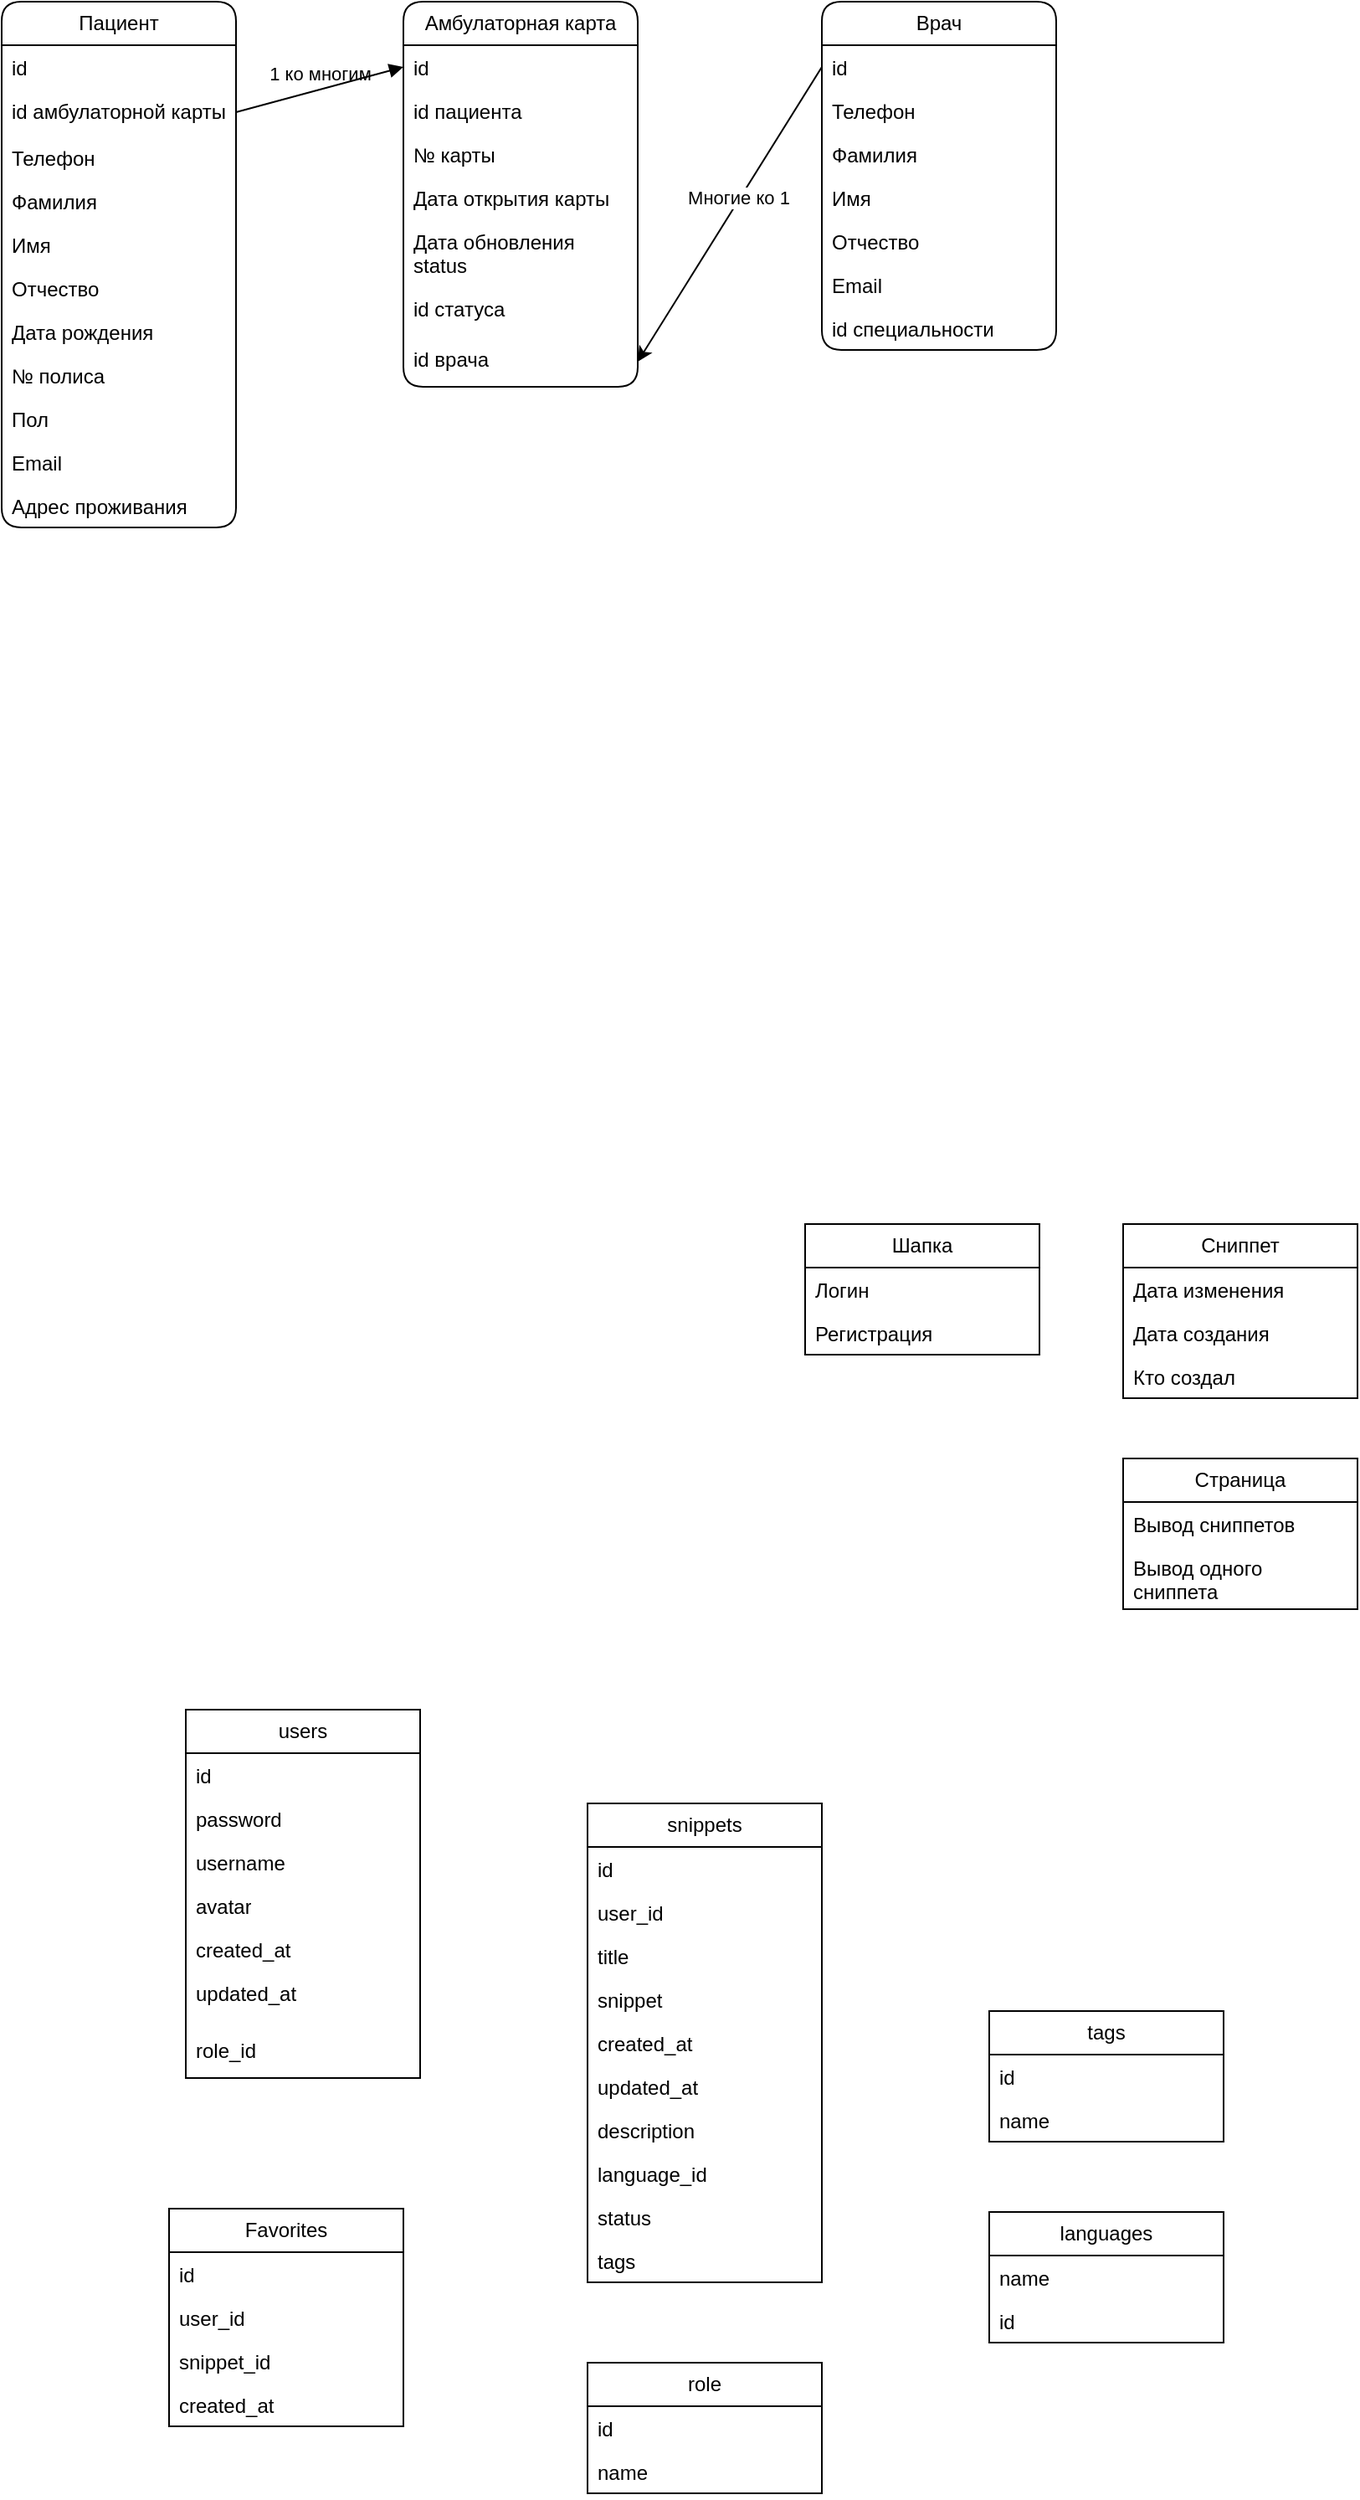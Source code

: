 <mxfile>
    <diagram name="Страница — 1" id="waPaPkfdU6PS6rmV1b-x">
        <mxGraphModel dx="1216" dy="529" grid="1" gridSize="10" guides="1" tooltips="1" connect="1" arrows="1" fold="1" page="1" pageScale="1" pageWidth="3300" pageHeight="4681" background="none" math="0" shadow="0">
            <root>
                <mxCell id="0"/>
                <mxCell id="1" parent="0"/>
                <mxCell id="JIVqXwNSvzc5C3LUCJRj-1" value="Пациент" style="swimlane;fontStyle=0;childLayout=stackLayout;horizontal=1;startSize=26;fillColor=none;horizontalStack=0;resizeParent=1;resizeParentMax=0;resizeLast=0;collapsible=1;marginBottom=0;whiteSpace=wrap;html=1;rounded=1;labelBackgroundColor=none;" parent="1" vertex="1">
                    <mxGeometry x="80" y="40" width="140" height="314" as="geometry">
                        <mxRectangle x="80" y="40" width="90" height="30" as="alternateBounds"/>
                    </mxGeometry>
                </mxCell>
                <mxCell id="JIVqXwNSvzc5C3LUCJRj-2" value="id" style="text;strokeColor=none;fillColor=none;align=left;verticalAlign=top;spacingLeft=4;spacingRight=4;overflow=hidden;rotatable=0;points=[[0,0.5],[1,0.5]];portConstraint=eastwest;whiteSpace=wrap;html=1;rounded=1;labelBackgroundColor=none;" parent="JIVqXwNSvzc5C3LUCJRj-1" vertex="1">
                    <mxGeometry y="26" width="140" height="26" as="geometry"/>
                </mxCell>
                <mxCell id="JIVqXwNSvzc5C3LUCJRj-9" value="id амбулаторной карты" style="text;strokeColor=none;fillColor=none;align=left;verticalAlign=top;spacingLeft=4;spacingRight=4;overflow=hidden;rotatable=0;points=[[0,0.5],[1,0.5]];portConstraint=eastwest;whiteSpace=wrap;html=1;rounded=1;labelBackgroundColor=none;" parent="JIVqXwNSvzc5C3LUCJRj-1" vertex="1">
                    <mxGeometry y="52" width="140" height="28" as="geometry"/>
                </mxCell>
                <mxCell id="JIVqXwNSvzc5C3LUCJRj-3" value="Телефон" style="text;strokeColor=none;fillColor=none;align=left;verticalAlign=top;spacingLeft=4;spacingRight=4;overflow=hidden;rotatable=0;points=[[0,0.5],[1,0.5]];portConstraint=eastwest;whiteSpace=wrap;html=1;rounded=1;labelBackgroundColor=none;" parent="JIVqXwNSvzc5C3LUCJRj-1" vertex="1">
                    <mxGeometry y="80" width="140" height="26" as="geometry"/>
                </mxCell>
                <mxCell id="JIVqXwNSvzc5C3LUCJRj-4" value="Фамилия" style="text;strokeColor=none;fillColor=none;align=left;verticalAlign=top;spacingLeft=4;spacingRight=4;overflow=hidden;rotatable=0;points=[[0,0.5],[1,0.5]];portConstraint=eastwest;whiteSpace=wrap;html=1;rounded=1;labelBackgroundColor=none;" parent="JIVqXwNSvzc5C3LUCJRj-1" vertex="1">
                    <mxGeometry y="106" width="140" height="26" as="geometry"/>
                </mxCell>
                <mxCell id="JIVqXwNSvzc5C3LUCJRj-6" value="Имя" style="text;strokeColor=none;fillColor=none;align=left;verticalAlign=top;spacingLeft=4;spacingRight=4;overflow=hidden;rotatable=0;points=[[0,0.5],[1,0.5]];portConstraint=eastwest;whiteSpace=wrap;html=1;rounded=1;labelBackgroundColor=none;" parent="JIVqXwNSvzc5C3LUCJRj-1" vertex="1">
                    <mxGeometry y="132" width="140" height="26" as="geometry"/>
                </mxCell>
                <mxCell id="JIVqXwNSvzc5C3LUCJRj-7" value="Отчество" style="text;strokeColor=none;fillColor=none;align=left;verticalAlign=top;spacingLeft=4;spacingRight=4;overflow=hidden;rotatable=0;points=[[0,0.5],[1,0.5]];portConstraint=eastwest;whiteSpace=wrap;html=1;rounded=1;labelBackgroundColor=none;" parent="JIVqXwNSvzc5C3LUCJRj-1" vertex="1">
                    <mxGeometry y="158" width="140" height="26" as="geometry"/>
                </mxCell>
                <mxCell id="JIVqXwNSvzc5C3LUCJRj-8" value="Дата рождения" style="text;strokeColor=none;fillColor=none;align=left;verticalAlign=top;spacingLeft=4;spacingRight=4;overflow=hidden;rotatable=0;points=[[0,0.5],[1,0.5]];portConstraint=eastwest;whiteSpace=wrap;html=1;rounded=1;labelBackgroundColor=none;" parent="JIVqXwNSvzc5C3LUCJRj-1" vertex="1">
                    <mxGeometry y="184" width="140" height="26" as="geometry"/>
                </mxCell>
                <mxCell id="JIVqXwNSvzc5C3LUCJRj-10" value="№ полиса" style="text;strokeColor=none;fillColor=none;align=left;verticalAlign=top;spacingLeft=4;spacingRight=4;overflow=hidden;rotatable=0;points=[[0,0.5],[1,0.5]];portConstraint=eastwest;whiteSpace=wrap;html=1;rounded=1;labelBackgroundColor=none;" parent="JIVqXwNSvzc5C3LUCJRj-1" vertex="1">
                    <mxGeometry y="210" width="140" height="26" as="geometry"/>
                </mxCell>
                <mxCell id="JIVqXwNSvzc5C3LUCJRj-17" value="Пол" style="text;strokeColor=none;fillColor=none;align=left;verticalAlign=top;spacingLeft=4;spacingRight=4;overflow=hidden;rotatable=0;points=[[0,0.5],[1,0.5]];portConstraint=eastwest;whiteSpace=wrap;html=1;rounded=1;labelBackgroundColor=none;" parent="JIVqXwNSvzc5C3LUCJRj-1" vertex="1">
                    <mxGeometry y="236" width="140" height="26" as="geometry"/>
                </mxCell>
                <mxCell id="JIVqXwNSvzc5C3LUCJRj-19" value="Email" style="text;strokeColor=none;fillColor=none;align=left;verticalAlign=top;spacingLeft=4;spacingRight=4;overflow=hidden;rotatable=0;points=[[0,0.5],[1,0.5]];portConstraint=eastwest;whiteSpace=wrap;html=1;rounded=1;labelBackgroundColor=none;" parent="JIVqXwNSvzc5C3LUCJRj-1" vertex="1">
                    <mxGeometry y="262" width="140" height="26" as="geometry"/>
                </mxCell>
                <mxCell id="JIVqXwNSvzc5C3LUCJRj-20" value="Адрес проживания" style="text;strokeColor=none;fillColor=none;align=left;verticalAlign=top;spacingLeft=4;spacingRight=4;overflow=hidden;rotatable=0;points=[[0,0.5],[1,0.5]];portConstraint=eastwest;whiteSpace=wrap;html=1;rounded=1;labelBackgroundColor=none;" parent="JIVqXwNSvzc5C3LUCJRj-1" vertex="1">
                    <mxGeometry y="288" width="140" height="26" as="geometry"/>
                </mxCell>
                <mxCell id="JIVqXwNSvzc5C3LUCJRj-11" value="Врач" style="swimlane;fontStyle=0;childLayout=stackLayout;horizontal=1;startSize=26;fillColor=none;horizontalStack=0;resizeParent=1;resizeParentMax=0;resizeLast=0;collapsible=1;marginBottom=0;whiteSpace=wrap;html=1;rounded=1;labelBackgroundColor=none;" parent="1" vertex="1">
                    <mxGeometry x="570" y="40" width="140" height="208" as="geometry"/>
                </mxCell>
                <mxCell id="JIVqXwNSvzc5C3LUCJRj-12" value="id&lt;span style=&quot;white-space: pre;&quot;&gt;&#9;&lt;/span&gt;" style="text;strokeColor=none;fillColor=none;align=left;verticalAlign=top;spacingLeft=4;spacingRight=4;overflow=hidden;rotatable=0;points=[[0,0.5],[1,0.5]];portConstraint=eastwest;whiteSpace=wrap;html=1;rounded=1;labelBackgroundColor=none;" parent="JIVqXwNSvzc5C3LUCJRj-11" vertex="1">
                    <mxGeometry y="26" width="140" height="26" as="geometry"/>
                </mxCell>
                <mxCell id="JIVqXwNSvzc5C3LUCJRj-13" value="Телефон" style="text;strokeColor=none;fillColor=none;align=left;verticalAlign=top;spacingLeft=4;spacingRight=4;overflow=hidden;rotatable=0;points=[[0,0.5],[1,0.5]];portConstraint=eastwest;whiteSpace=wrap;html=1;rounded=1;labelBackgroundColor=none;" parent="JIVqXwNSvzc5C3LUCJRj-11" vertex="1">
                    <mxGeometry y="52" width="140" height="26" as="geometry"/>
                </mxCell>
                <mxCell id="JIVqXwNSvzc5C3LUCJRj-14" value="Фамилия" style="text;strokeColor=none;fillColor=none;align=left;verticalAlign=top;spacingLeft=4;spacingRight=4;overflow=hidden;rotatable=0;points=[[0,0.5],[1,0.5]];portConstraint=eastwest;whiteSpace=wrap;html=1;rounded=1;labelBackgroundColor=none;" parent="JIVqXwNSvzc5C3LUCJRj-11" vertex="1">
                    <mxGeometry y="78" width="140" height="26" as="geometry"/>
                </mxCell>
                <mxCell id="JIVqXwNSvzc5C3LUCJRj-21" value="Имя" style="text;strokeColor=none;fillColor=none;align=left;verticalAlign=top;spacingLeft=4;spacingRight=4;overflow=hidden;rotatable=0;points=[[0,0.5],[1,0.5]];portConstraint=eastwest;whiteSpace=wrap;html=1;rounded=1;labelBackgroundColor=none;" parent="JIVqXwNSvzc5C3LUCJRj-11" vertex="1">
                    <mxGeometry y="104" width="140" height="26" as="geometry"/>
                </mxCell>
                <mxCell id="JIVqXwNSvzc5C3LUCJRj-22" value="Отчество" style="text;strokeColor=none;fillColor=none;align=left;verticalAlign=top;spacingLeft=4;spacingRight=4;overflow=hidden;rotatable=0;points=[[0,0.5],[1,0.5]];portConstraint=eastwest;whiteSpace=wrap;html=1;rounded=1;labelBackgroundColor=none;" parent="JIVqXwNSvzc5C3LUCJRj-11" vertex="1">
                    <mxGeometry y="130" width="140" height="26" as="geometry"/>
                </mxCell>
                <mxCell id="JIVqXwNSvzc5C3LUCJRj-23" value="Email" style="text;strokeColor=none;fillColor=none;align=left;verticalAlign=top;spacingLeft=4;spacingRight=4;overflow=hidden;rotatable=0;points=[[0,0.5],[1,0.5]];portConstraint=eastwest;whiteSpace=wrap;html=1;rounded=1;labelBackgroundColor=none;" parent="JIVqXwNSvzc5C3LUCJRj-11" vertex="1">
                    <mxGeometry y="156" width="140" height="26" as="geometry"/>
                </mxCell>
                <mxCell id="JIVqXwNSvzc5C3LUCJRj-24" value="id специальности" style="text;strokeColor=none;fillColor=none;align=left;verticalAlign=top;spacingLeft=4;spacingRight=4;overflow=hidden;rotatable=0;points=[[0,0.5],[1,0.5]];portConstraint=eastwest;whiteSpace=wrap;html=1;rounded=1;labelBackgroundColor=none;" parent="JIVqXwNSvzc5C3LUCJRj-11" vertex="1">
                    <mxGeometry y="182" width="140" height="26" as="geometry"/>
                </mxCell>
                <mxCell id="JIVqXwNSvzc5C3LUCJRj-29" value="Амбулаторная карта" style="swimlane;fontStyle=0;childLayout=stackLayout;horizontal=1;startSize=26;fillColor=none;horizontalStack=0;resizeParent=1;resizeParentMax=0;resizeLast=0;collapsible=1;marginBottom=0;whiteSpace=wrap;html=1;rounded=1;labelBackgroundColor=none;" parent="1" vertex="1">
                    <mxGeometry x="320" y="40" width="140" height="230" as="geometry"/>
                </mxCell>
                <mxCell id="JIVqXwNSvzc5C3LUCJRj-30" value="id" style="text;strokeColor=none;fillColor=none;align=left;verticalAlign=top;spacingLeft=4;spacingRight=4;overflow=hidden;rotatable=0;points=[[0,0.5],[1,0.5]];portConstraint=eastwest;whiteSpace=wrap;html=1;rounded=1;labelBackgroundColor=none;" parent="JIVqXwNSvzc5C3LUCJRj-29" vertex="1">
                    <mxGeometry y="26" width="140" height="26" as="geometry"/>
                </mxCell>
                <mxCell id="JIVqXwNSvzc5C3LUCJRj-31" value="id пациента" style="text;strokeColor=none;fillColor=none;align=left;verticalAlign=top;spacingLeft=4;spacingRight=4;overflow=hidden;rotatable=0;points=[[0,0.5],[1,0.5]];portConstraint=eastwest;whiteSpace=wrap;html=1;rounded=1;labelBackgroundColor=none;" parent="JIVqXwNSvzc5C3LUCJRj-29" vertex="1">
                    <mxGeometry y="52" width="140" height="26" as="geometry"/>
                </mxCell>
                <mxCell id="JIVqXwNSvzc5C3LUCJRj-32" value="№ карты" style="text;strokeColor=none;fillColor=none;align=left;verticalAlign=top;spacingLeft=4;spacingRight=4;overflow=hidden;rotatable=0;points=[[0,0.5],[1,0.5]];portConstraint=eastwest;whiteSpace=wrap;html=1;rounded=1;labelBackgroundColor=none;" parent="JIVqXwNSvzc5C3LUCJRj-29" vertex="1">
                    <mxGeometry y="78" width="140" height="26" as="geometry"/>
                </mxCell>
                <mxCell id="JIVqXwNSvzc5C3LUCJRj-33" value="Дата открытия карты" style="text;strokeColor=none;fillColor=none;align=left;verticalAlign=top;spacingLeft=4;spacingRight=4;overflow=hidden;rotatable=0;points=[[0,0.5],[1,0.5]];portConstraint=eastwest;whiteSpace=wrap;html=1;rounded=1;labelBackgroundColor=none;" parent="JIVqXwNSvzc5C3LUCJRj-29" vertex="1">
                    <mxGeometry y="104" width="140" height="26" as="geometry"/>
                </mxCell>
                <mxCell id="JIVqXwNSvzc5C3LUCJRj-35" value="Дата обновления status" style="text;strokeColor=none;fillColor=none;align=left;verticalAlign=top;spacingLeft=4;spacingRight=4;overflow=hidden;rotatable=0;points=[[0,0.5],[1,0.5]];portConstraint=eastwest;whiteSpace=wrap;html=1;rounded=1;labelBackgroundColor=none;" parent="JIVqXwNSvzc5C3LUCJRj-29" vertex="1">
                    <mxGeometry y="130" width="140" height="40" as="geometry"/>
                </mxCell>
                <mxCell id="JIVqXwNSvzc5C3LUCJRj-52" value="id статуса" style="text;strokeColor=none;fillColor=none;align=left;verticalAlign=top;spacingLeft=4;spacingRight=4;overflow=hidden;rotatable=0;points=[[0,0.5],[1,0.5]];portConstraint=eastwest;whiteSpace=wrap;html=1;rounded=1;labelBackgroundColor=none;" parent="JIVqXwNSvzc5C3LUCJRj-29" vertex="1">
                    <mxGeometry y="170" width="140" height="30" as="geometry"/>
                </mxCell>
                <mxCell id="4" value="id врача" style="text;strokeColor=none;fillColor=none;align=left;verticalAlign=top;spacingLeft=4;spacingRight=4;overflow=hidden;rotatable=0;points=[[0,0.5],[1,0.5]];portConstraint=eastwest;whiteSpace=wrap;html=1;rounded=1;labelBackgroundColor=none;" parent="JIVqXwNSvzc5C3LUCJRj-29" vertex="1">
                    <mxGeometry y="200" width="140" height="30" as="geometry"/>
                </mxCell>
                <mxCell id="JIVqXwNSvzc5C3LUCJRj-61" value="1 ко многим" style="html=1;verticalAlign=bottom;endArrow=block;curved=0;rounded=1;exitX=1;exitY=0.5;exitDx=0;exitDy=0;entryX=0;entryY=0.5;entryDx=0;entryDy=0;labelBackgroundColor=none;fontColor=default;" parent="1" source="JIVqXwNSvzc5C3LUCJRj-9" target="JIVqXwNSvzc5C3LUCJRj-30" edge="1">
                    <mxGeometry width="80" relative="1" as="geometry">
                        <mxPoint x="200" y="120" as="sourcePoint"/>
                        <mxPoint x="280" y="120" as="targetPoint"/>
                    </mxGeometry>
                </mxCell>
                <mxCell id="GSWa2fqJJvSCjEBq4Elo-9" value="Страница" style="swimlane;fontStyle=0;childLayout=stackLayout;horizontal=1;startSize=26;fillColor=none;horizontalStack=0;resizeParent=1;resizeParentMax=0;resizeLast=0;collapsible=1;marginBottom=0;whiteSpace=wrap;html=1;" parent="1" vertex="1">
                    <mxGeometry x="750" y="910" width="140" height="90" as="geometry"/>
                </mxCell>
                <mxCell id="GSWa2fqJJvSCjEBq4Elo-25" value="Вывод сниппетов" style="text;strokeColor=none;fillColor=none;align=left;verticalAlign=top;spacingLeft=4;spacingRight=4;overflow=hidden;rotatable=0;points=[[0,0.5],[1,0.5]];portConstraint=eastwest;whiteSpace=wrap;html=1;" parent="GSWa2fqJJvSCjEBq4Elo-9" vertex="1">
                    <mxGeometry y="26" width="140" height="26" as="geometry"/>
                </mxCell>
                <mxCell id="GSWa2fqJJvSCjEBq4Elo-26" value="Вывод одного сниппета" style="text;strokeColor=none;fillColor=none;align=left;verticalAlign=top;spacingLeft=4;spacingRight=4;overflow=hidden;rotatable=0;points=[[0,0.5],[1,0.5]];portConstraint=eastwest;whiteSpace=wrap;html=1;" parent="GSWa2fqJJvSCjEBq4Elo-9" vertex="1">
                    <mxGeometry y="52" width="140" height="38" as="geometry"/>
                </mxCell>
                <mxCell id="GSWa2fqJJvSCjEBq4Elo-13" value="Шапка" style="swimlane;fontStyle=0;childLayout=stackLayout;horizontal=1;startSize=26;fillColor=none;horizontalStack=0;resizeParent=1;resizeParentMax=0;resizeLast=0;collapsible=1;marginBottom=0;whiteSpace=wrap;html=1;" parent="1" vertex="1">
                    <mxGeometry x="560" y="770" width="140" height="78" as="geometry"/>
                </mxCell>
                <mxCell id="GSWa2fqJJvSCjEBq4Elo-31" value="Логин" style="text;strokeColor=none;fillColor=none;align=left;verticalAlign=top;spacingLeft=4;spacingRight=4;overflow=hidden;rotatable=0;points=[[0,0.5],[1,0.5]];portConstraint=eastwest;whiteSpace=wrap;html=1;" parent="GSWa2fqJJvSCjEBq4Elo-13" vertex="1">
                    <mxGeometry y="26" width="140" height="26" as="geometry"/>
                </mxCell>
                <mxCell id="GSWa2fqJJvSCjEBq4Elo-32" value="Регистрация" style="text;strokeColor=none;fillColor=none;align=left;verticalAlign=top;spacingLeft=4;spacingRight=4;overflow=hidden;rotatable=0;points=[[0,0.5],[1,0.5]];portConstraint=eastwest;whiteSpace=wrap;html=1;" parent="GSWa2fqJJvSCjEBq4Elo-13" vertex="1">
                    <mxGeometry y="52" width="140" height="26" as="geometry"/>
                </mxCell>
                <mxCell id="GSWa2fqJJvSCjEBq4Elo-17" value="Сниппет" style="swimlane;fontStyle=0;childLayout=stackLayout;horizontal=1;startSize=26;fillColor=none;horizontalStack=0;resizeParent=1;resizeParentMax=0;resizeLast=0;collapsible=1;marginBottom=0;whiteSpace=wrap;html=1;" parent="1" vertex="1">
                    <mxGeometry x="750" y="770" width="140" height="104" as="geometry"/>
                </mxCell>
                <mxCell id="GSWa2fqJJvSCjEBq4Elo-30" value="Дата изменения" style="text;strokeColor=none;fillColor=none;align=left;verticalAlign=top;spacingLeft=4;spacingRight=4;overflow=hidden;rotatable=0;points=[[0,0.5],[1,0.5]];portConstraint=eastwest;whiteSpace=wrap;html=1;" parent="GSWa2fqJJvSCjEBq4Elo-17" vertex="1">
                    <mxGeometry y="26" width="140" height="26" as="geometry"/>
                </mxCell>
                <mxCell id="GSWa2fqJJvSCjEBq4Elo-29" value="Дата создания" style="text;strokeColor=none;fillColor=none;align=left;verticalAlign=top;spacingLeft=4;spacingRight=4;overflow=hidden;rotatable=0;points=[[0,0.5],[1,0.5]];portConstraint=eastwest;whiteSpace=wrap;html=1;" parent="GSWa2fqJJvSCjEBq4Elo-17" vertex="1">
                    <mxGeometry y="52" width="140" height="26" as="geometry"/>
                </mxCell>
                <mxCell id="GSWa2fqJJvSCjEBq4Elo-28" value="Кто создал" style="text;strokeColor=none;fillColor=none;align=left;verticalAlign=top;spacingLeft=4;spacingRight=4;overflow=hidden;rotatable=0;points=[[0,0.5],[1,0.5]];portConstraint=eastwest;whiteSpace=wrap;html=1;" parent="GSWa2fqJJvSCjEBq4Elo-17" vertex="1">
                    <mxGeometry y="78" width="140" height="26" as="geometry"/>
                </mxCell>
                <mxCell id="TsJ-qLtoMWzFmja2bX6s-17" value="snippets" style="swimlane;fontStyle=0;childLayout=stackLayout;horizontal=1;startSize=26;fillColor=none;horizontalStack=0;resizeParent=1;resizeParentMax=0;resizeLast=0;collapsible=1;marginBottom=0;whiteSpace=wrap;html=1;" parent="1" vertex="1">
                    <mxGeometry x="430" y="1116" width="140" height="286" as="geometry"/>
                </mxCell>
                <mxCell id="TsJ-qLtoMWzFmja2bX6s-18" value="id&amp;nbsp;" style="text;strokeColor=none;fillColor=none;align=left;verticalAlign=top;spacingLeft=4;spacingRight=4;overflow=hidden;rotatable=0;points=[[0,0.5],[1,0.5]];portConstraint=eastwest;whiteSpace=wrap;html=1;" parent="TsJ-qLtoMWzFmja2bX6s-17" vertex="1">
                    <mxGeometry y="26" width="140" height="26" as="geometry"/>
                </mxCell>
                <mxCell id="TsJ-qLtoMWzFmja2bX6s-25" value="user_id" style="text;strokeColor=none;fillColor=none;align=left;verticalAlign=top;spacingLeft=4;spacingRight=4;overflow=hidden;rotatable=0;points=[[0,0.5],[1,0.5]];portConstraint=eastwest;whiteSpace=wrap;html=1;" parent="TsJ-qLtoMWzFmja2bX6s-17" vertex="1">
                    <mxGeometry y="52" width="140" height="26" as="geometry"/>
                </mxCell>
                <mxCell id="TsJ-qLtoMWzFmja2bX6s-43" value="title" style="text;strokeColor=none;fillColor=none;align=left;verticalAlign=top;spacingLeft=4;spacingRight=4;overflow=hidden;rotatable=0;points=[[0,0.5],[1,0.5]];portConstraint=eastwest;whiteSpace=wrap;html=1;" parent="TsJ-qLtoMWzFmja2bX6s-17" vertex="1">
                    <mxGeometry y="78" width="140" height="26" as="geometry"/>
                </mxCell>
                <mxCell id="TsJ-qLtoMWzFmja2bX6s-42" value="snippet" style="text;strokeColor=none;fillColor=none;align=left;verticalAlign=top;spacingLeft=4;spacingRight=4;overflow=hidden;rotatable=0;points=[[0,0.5],[1,0.5]];portConstraint=eastwest;whiteSpace=wrap;html=1;" parent="TsJ-qLtoMWzFmja2bX6s-17" vertex="1">
                    <mxGeometry y="104" width="140" height="26" as="geometry"/>
                </mxCell>
                <mxCell id="TsJ-qLtoMWzFmja2bX6s-19" value="created_at" style="text;strokeColor=none;fillColor=none;align=left;verticalAlign=top;spacingLeft=4;spacingRight=4;overflow=hidden;rotatable=0;points=[[0,0.5],[1,0.5]];portConstraint=eastwest;whiteSpace=wrap;html=1;" parent="TsJ-qLtoMWzFmja2bX6s-17" vertex="1">
                    <mxGeometry y="130" width="140" height="26" as="geometry"/>
                </mxCell>
                <mxCell id="TsJ-qLtoMWzFmja2bX6s-20" value="updated_at" style="text;strokeColor=none;fillColor=none;align=left;verticalAlign=top;spacingLeft=4;spacingRight=4;overflow=hidden;rotatable=0;points=[[0,0.5],[1,0.5]];portConstraint=eastwest;whiteSpace=wrap;html=1;" parent="TsJ-qLtoMWzFmja2bX6s-17" vertex="1">
                    <mxGeometry y="156" width="140" height="26" as="geometry"/>
                </mxCell>
                <mxCell id="TsJ-qLtoMWzFmja2bX6s-44" value="description" style="text;strokeColor=none;fillColor=none;align=left;verticalAlign=top;spacingLeft=4;spacingRight=4;overflow=hidden;rotatable=0;points=[[0,0.5],[1,0.5]];portConstraint=eastwest;whiteSpace=wrap;html=1;" parent="TsJ-qLtoMWzFmja2bX6s-17" vertex="1">
                    <mxGeometry y="182" width="140" height="26" as="geometry"/>
                </mxCell>
                <mxCell id="TsJ-qLtoMWzFmja2bX6s-36" value="language_id" style="text;strokeColor=none;fillColor=none;align=left;verticalAlign=top;spacingLeft=4;spacingRight=4;overflow=hidden;rotatable=0;points=[[0,0.5],[1,0.5]];portConstraint=eastwest;whiteSpace=wrap;html=1;" parent="TsJ-qLtoMWzFmja2bX6s-17" vertex="1">
                    <mxGeometry y="208" width="140" height="26" as="geometry"/>
                </mxCell>
                <mxCell id="tJe8lrKT5_lffH6ENGne-12" value="status" style="text;strokeColor=none;fillColor=none;align=left;verticalAlign=top;spacingLeft=4;spacingRight=4;overflow=hidden;rotatable=0;points=[[0,0.5],[1,0.5]];portConstraint=eastwest;whiteSpace=wrap;html=1;" parent="TsJ-qLtoMWzFmja2bX6s-17" vertex="1">
                    <mxGeometry y="234" width="140" height="26" as="geometry"/>
                </mxCell>
                <mxCell id="tJe8lrKT5_lffH6ENGne-14" value="tags" style="text;strokeColor=none;fillColor=none;align=left;verticalAlign=top;spacingLeft=4;spacingRight=4;overflow=hidden;rotatable=0;points=[[0,0.5],[1,0.5]];portConstraint=eastwest;whiteSpace=wrap;html=1;" parent="TsJ-qLtoMWzFmja2bX6s-17" vertex="1">
                    <mxGeometry y="260" width="140" height="26" as="geometry"/>
                </mxCell>
                <mxCell id="TsJ-qLtoMWzFmja2bX6s-21" value="users" style="swimlane;fontStyle=0;childLayout=stackLayout;horizontal=1;startSize=26;fillColor=none;horizontalStack=0;resizeParent=1;resizeParentMax=0;resizeLast=0;collapsible=1;marginBottom=0;whiteSpace=wrap;html=1;" parent="1" vertex="1">
                    <mxGeometry x="190" y="1060" width="140" height="220" as="geometry"/>
                </mxCell>
                <mxCell id="TsJ-qLtoMWzFmja2bX6s-22" value="id" style="text;strokeColor=none;fillColor=none;align=left;verticalAlign=top;spacingLeft=4;spacingRight=4;overflow=hidden;rotatable=0;points=[[0,0.5],[1,0.5]];portConstraint=eastwest;whiteSpace=wrap;html=1;" parent="TsJ-qLtoMWzFmja2bX6s-21" vertex="1">
                    <mxGeometry y="26" width="140" height="26" as="geometry"/>
                </mxCell>
                <mxCell id="TsJ-qLtoMWzFmja2bX6s-23" value="password" style="text;strokeColor=none;fillColor=none;align=left;verticalAlign=top;spacingLeft=4;spacingRight=4;overflow=hidden;rotatable=0;points=[[0,0.5],[1,0.5]];portConstraint=eastwest;whiteSpace=wrap;html=1;container=1;" parent="TsJ-qLtoMWzFmja2bX6s-21" vertex="1">
                    <mxGeometry y="52" width="140" height="26" as="geometry"/>
                </mxCell>
                <mxCell id="TsJ-qLtoMWzFmja2bX6s-24" value="username" style="text;strokeColor=none;fillColor=none;align=left;verticalAlign=top;spacingLeft=4;spacingRight=4;overflow=hidden;rotatable=0;points=[[0,0.5],[1,0.5]];portConstraint=eastwest;whiteSpace=wrap;html=1;" parent="TsJ-qLtoMWzFmja2bX6s-21" vertex="1">
                    <mxGeometry y="78" width="140" height="26" as="geometry"/>
                </mxCell>
                <mxCell id="tJe8lrKT5_lffH6ENGne-20" value="avatar" style="text;strokeColor=none;fillColor=none;align=left;verticalAlign=top;spacingLeft=4;spacingRight=4;overflow=hidden;rotatable=0;points=[[0,0.5],[1,0.5]];portConstraint=eastwest;whiteSpace=wrap;html=1;" parent="TsJ-qLtoMWzFmja2bX6s-21" vertex="1">
                    <mxGeometry y="104" width="140" height="26" as="geometry"/>
                </mxCell>
                <mxCell id="TsJ-qLtoMWzFmja2bX6s-29" value="created_at" style="text;strokeColor=none;fillColor=none;align=left;verticalAlign=top;spacingLeft=4;spacingRight=4;overflow=hidden;rotatable=0;points=[[0,0.5],[1,0.5]];portConstraint=eastwest;whiteSpace=wrap;html=1;container=1;" parent="TsJ-qLtoMWzFmja2bX6s-21" vertex="1">
                    <mxGeometry y="130" width="140" height="26" as="geometry">
                        <mxRectangle y="130" width="140" height="30" as="alternateBounds"/>
                    </mxGeometry>
                </mxCell>
                <mxCell id="TsJ-qLtoMWzFmja2bX6s-31" value="updated_at" style="text;strokeColor=none;fillColor=none;align=left;verticalAlign=top;spacingLeft=4;spacingRight=4;overflow=hidden;rotatable=0;points=[[0,0.5],[1,0.5]];portConstraint=eastwest;whiteSpace=wrap;html=1;container=1;" parent="TsJ-qLtoMWzFmja2bX6s-21" vertex="1">
                    <mxGeometry y="156" width="140" height="34" as="geometry"/>
                </mxCell>
                <mxCell id="tJe8lrKT5_lffH6ENGne-15" value="role_id" style="text;strokeColor=none;fillColor=none;align=left;verticalAlign=top;spacingLeft=4;spacingRight=4;overflow=hidden;rotatable=0;points=[[0,0.5],[1,0.5]];portConstraint=eastwest;whiteSpace=wrap;html=1;container=1;" parent="TsJ-qLtoMWzFmja2bX6s-21" vertex="1">
                    <mxGeometry y="190" width="140" height="30" as="geometry"/>
                </mxCell>
                <mxCell id="TsJ-qLtoMWzFmja2bX6s-32" value="tags" style="swimlane;fontStyle=0;childLayout=stackLayout;horizontal=1;startSize=26;fillColor=none;horizontalStack=0;resizeParent=1;resizeParentMax=0;resizeLast=0;collapsible=1;marginBottom=0;whiteSpace=wrap;html=1;" parent="1" vertex="1">
                    <mxGeometry x="670" y="1240" width="140" height="78" as="geometry">
                        <mxRectangle x="670" y="1280" width="60" height="30" as="alternateBounds"/>
                    </mxGeometry>
                </mxCell>
                <mxCell id="TsJ-qLtoMWzFmja2bX6s-33" value="id" style="text;strokeColor=none;fillColor=none;align=left;verticalAlign=top;spacingLeft=4;spacingRight=4;overflow=hidden;rotatable=0;points=[[0,0.5],[1,0.5]];portConstraint=eastwest;whiteSpace=wrap;html=1;" parent="TsJ-qLtoMWzFmja2bX6s-32" vertex="1">
                    <mxGeometry y="26" width="140" height="26" as="geometry"/>
                </mxCell>
                <mxCell id="TsJ-qLtoMWzFmja2bX6s-35" value="name" style="text;strokeColor=none;fillColor=none;align=left;verticalAlign=top;spacingLeft=4;spacingRight=4;overflow=hidden;rotatable=0;points=[[0,0.5],[1,0.5]];portConstraint=eastwest;whiteSpace=wrap;html=1;" parent="TsJ-qLtoMWzFmja2bX6s-32" vertex="1">
                    <mxGeometry y="52" width="140" height="26" as="geometry"/>
                </mxCell>
                <mxCell id="TsJ-qLtoMWzFmja2bX6s-37" value="languages" style="swimlane;fontStyle=0;childLayout=stackLayout;horizontal=1;startSize=26;fillColor=none;horizontalStack=0;resizeParent=1;resizeParentMax=0;resizeLast=0;collapsible=1;marginBottom=0;whiteSpace=wrap;html=1;" parent="1" vertex="1">
                    <mxGeometry x="670" y="1360" width="140" height="78" as="geometry"/>
                </mxCell>
                <mxCell id="TsJ-qLtoMWzFmja2bX6s-39" value="name&lt;br&gt;" style="text;strokeColor=none;fillColor=none;align=left;verticalAlign=top;spacingLeft=4;spacingRight=4;overflow=hidden;rotatable=0;points=[[0,0.5],[1,0.5]];portConstraint=eastwest;whiteSpace=wrap;html=1;" parent="TsJ-qLtoMWzFmja2bX6s-37" vertex="1">
                    <mxGeometry y="26" width="140" height="26" as="geometry"/>
                </mxCell>
                <mxCell id="TsJ-qLtoMWzFmja2bX6s-38" value="id" style="text;strokeColor=none;fillColor=none;align=left;verticalAlign=top;spacingLeft=4;spacingRight=4;overflow=hidden;rotatable=0;points=[[0,0.5],[1,0.5]];portConstraint=eastwest;whiteSpace=wrap;html=1;" parent="TsJ-qLtoMWzFmja2bX6s-37" vertex="1">
                    <mxGeometry y="52" width="140" height="26" as="geometry"/>
                </mxCell>
                <mxCell id="3" value="" style="edgeStyle=none;html=1;entryX=1;entryY=0.5;entryDx=0;entryDy=0;exitX=0;exitY=0.5;exitDx=0;exitDy=0;" parent="1" source="JIVqXwNSvzc5C3LUCJRj-12" target="4" edge="1">
                    <mxGeometry relative="1" as="geometry">
                        <mxPoint x="570" y="150" as="sourcePoint"/>
                        <mxPoint x="500" y="170" as="targetPoint"/>
                    </mxGeometry>
                </mxCell>
                <mxCell id="6" value="Многие ко 1" style="edgeLabel;html=1;align=center;verticalAlign=middle;resizable=0;points=[];" parent="3" vertex="1" connectable="0">
                    <mxGeometry x="-0.107" y="-1" relative="1" as="geometry">
                        <mxPoint as="offset"/>
                    </mxGeometry>
                </mxCell>
                <mxCell id="tJe8lrKT5_lffH6ENGne-6" value="Favorites" style="swimlane;fontStyle=0;childLayout=stackLayout;horizontal=1;startSize=26;fillColor=none;horizontalStack=0;resizeParent=1;resizeParentMax=0;resizeLast=0;collapsible=1;marginBottom=0;whiteSpace=wrap;html=1;" parent="1" vertex="1">
                    <mxGeometry x="180" y="1358" width="140" height="130" as="geometry"/>
                </mxCell>
                <mxCell id="tJe8lrKT5_lffH6ENGne-7" value="id" style="text;strokeColor=none;fillColor=none;align=left;verticalAlign=top;spacingLeft=4;spacingRight=4;overflow=hidden;rotatable=0;points=[[0,0.5],[1,0.5]];portConstraint=eastwest;whiteSpace=wrap;html=1;" parent="tJe8lrKT5_lffH6ENGne-6" vertex="1">
                    <mxGeometry y="26" width="140" height="26" as="geometry"/>
                </mxCell>
                <mxCell id="tJe8lrKT5_lffH6ENGne-8" value="user_id" style="text;strokeColor=none;fillColor=none;align=left;verticalAlign=top;spacingLeft=4;spacingRight=4;overflow=hidden;rotatable=0;points=[[0,0.5],[1,0.5]];portConstraint=eastwest;whiteSpace=wrap;html=1;" parent="tJe8lrKT5_lffH6ENGne-6" vertex="1">
                    <mxGeometry y="52" width="140" height="26" as="geometry"/>
                </mxCell>
                <mxCell id="tJe8lrKT5_lffH6ENGne-9" value="snippet_id" style="text;strokeColor=none;fillColor=none;align=left;verticalAlign=top;spacingLeft=4;spacingRight=4;overflow=hidden;rotatable=0;points=[[0,0.5],[1,0.5]];portConstraint=eastwest;whiteSpace=wrap;html=1;" parent="tJe8lrKT5_lffH6ENGne-6" vertex="1">
                    <mxGeometry y="78" width="140" height="26" as="geometry"/>
                </mxCell>
                <mxCell id="tJe8lrKT5_lffH6ENGne-10" value="created_at" style="text;strokeColor=none;fillColor=none;align=left;verticalAlign=top;spacingLeft=4;spacingRight=4;overflow=hidden;rotatable=0;points=[[0,0.5],[1,0.5]];portConstraint=eastwest;whiteSpace=wrap;html=1;container=1;" parent="tJe8lrKT5_lffH6ENGne-6" vertex="1">
                    <mxGeometry y="104" width="140" height="26" as="geometry">
                        <mxRectangle y="130" width="140" height="30" as="alternateBounds"/>
                    </mxGeometry>
                </mxCell>
                <mxCell id="tJe8lrKT5_lffH6ENGne-16" value="role" style="swimlane;fontStyle=0;childLayout=stackLayout;horizontal=1;startSize=26;fillColor=none;horizontalStack=0;resizeParent=1;resizeParentMax=0;resizeLast=0;collapsible=1;marginBottom=0;whiteSpace=wrap;html=1;" parent="1" vertex="1">
                    <mxGeometry x="430" y="1450" width="140" height="78" as="geometry"/>
                </mxCell>
                <mxCell id="tJe8lrKT5_lffH6ENGne-17" value="id" style="text;strokeColor=none;fillColor=none;align=left;verticalAlign=top;spacingLeft=4;spacingRight=4;overflow=hidden;rotatable=0;points=[[0,0.5],[1,0.5]];portConstraint=eastwest;whiteSpace=wrap;html=1;" parent="tJe8lrKT5_lffH6ENGne-16" vertex="1">
                    <mxGeometry y="26" width="140" height="26" as="geometry"/>
                </mxCell>
                <mxCell id="tJe8lrKT5_lffH6ENGne-18" value="name" style="text;strokeColor=none;fillColor=none;align=left;verticalAlign=top;spacingLeft=4;spacingRight=4;overflow=hidden;rotatable=0;points=[[0,0.5],[1,0.5]];portConstraint=eastwest;whiteSpace=wrap;html=1;" parent="tJe8lrKT5_lffH6ENGne-16" vertex="1">
                    <mxGeometry y="52" width="140" height="26" as="geometry"/>
                </mxCell>
            </root>
        </mxGraphModel>
    </diagram>
</mxfile>